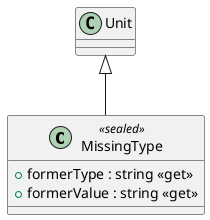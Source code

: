 @startuml
class MissingType <<sealed>> {
    + formerType : string <<get>>
    + formerValue : string <<get>>
}
Unit <|-- MissingType
@enduml
